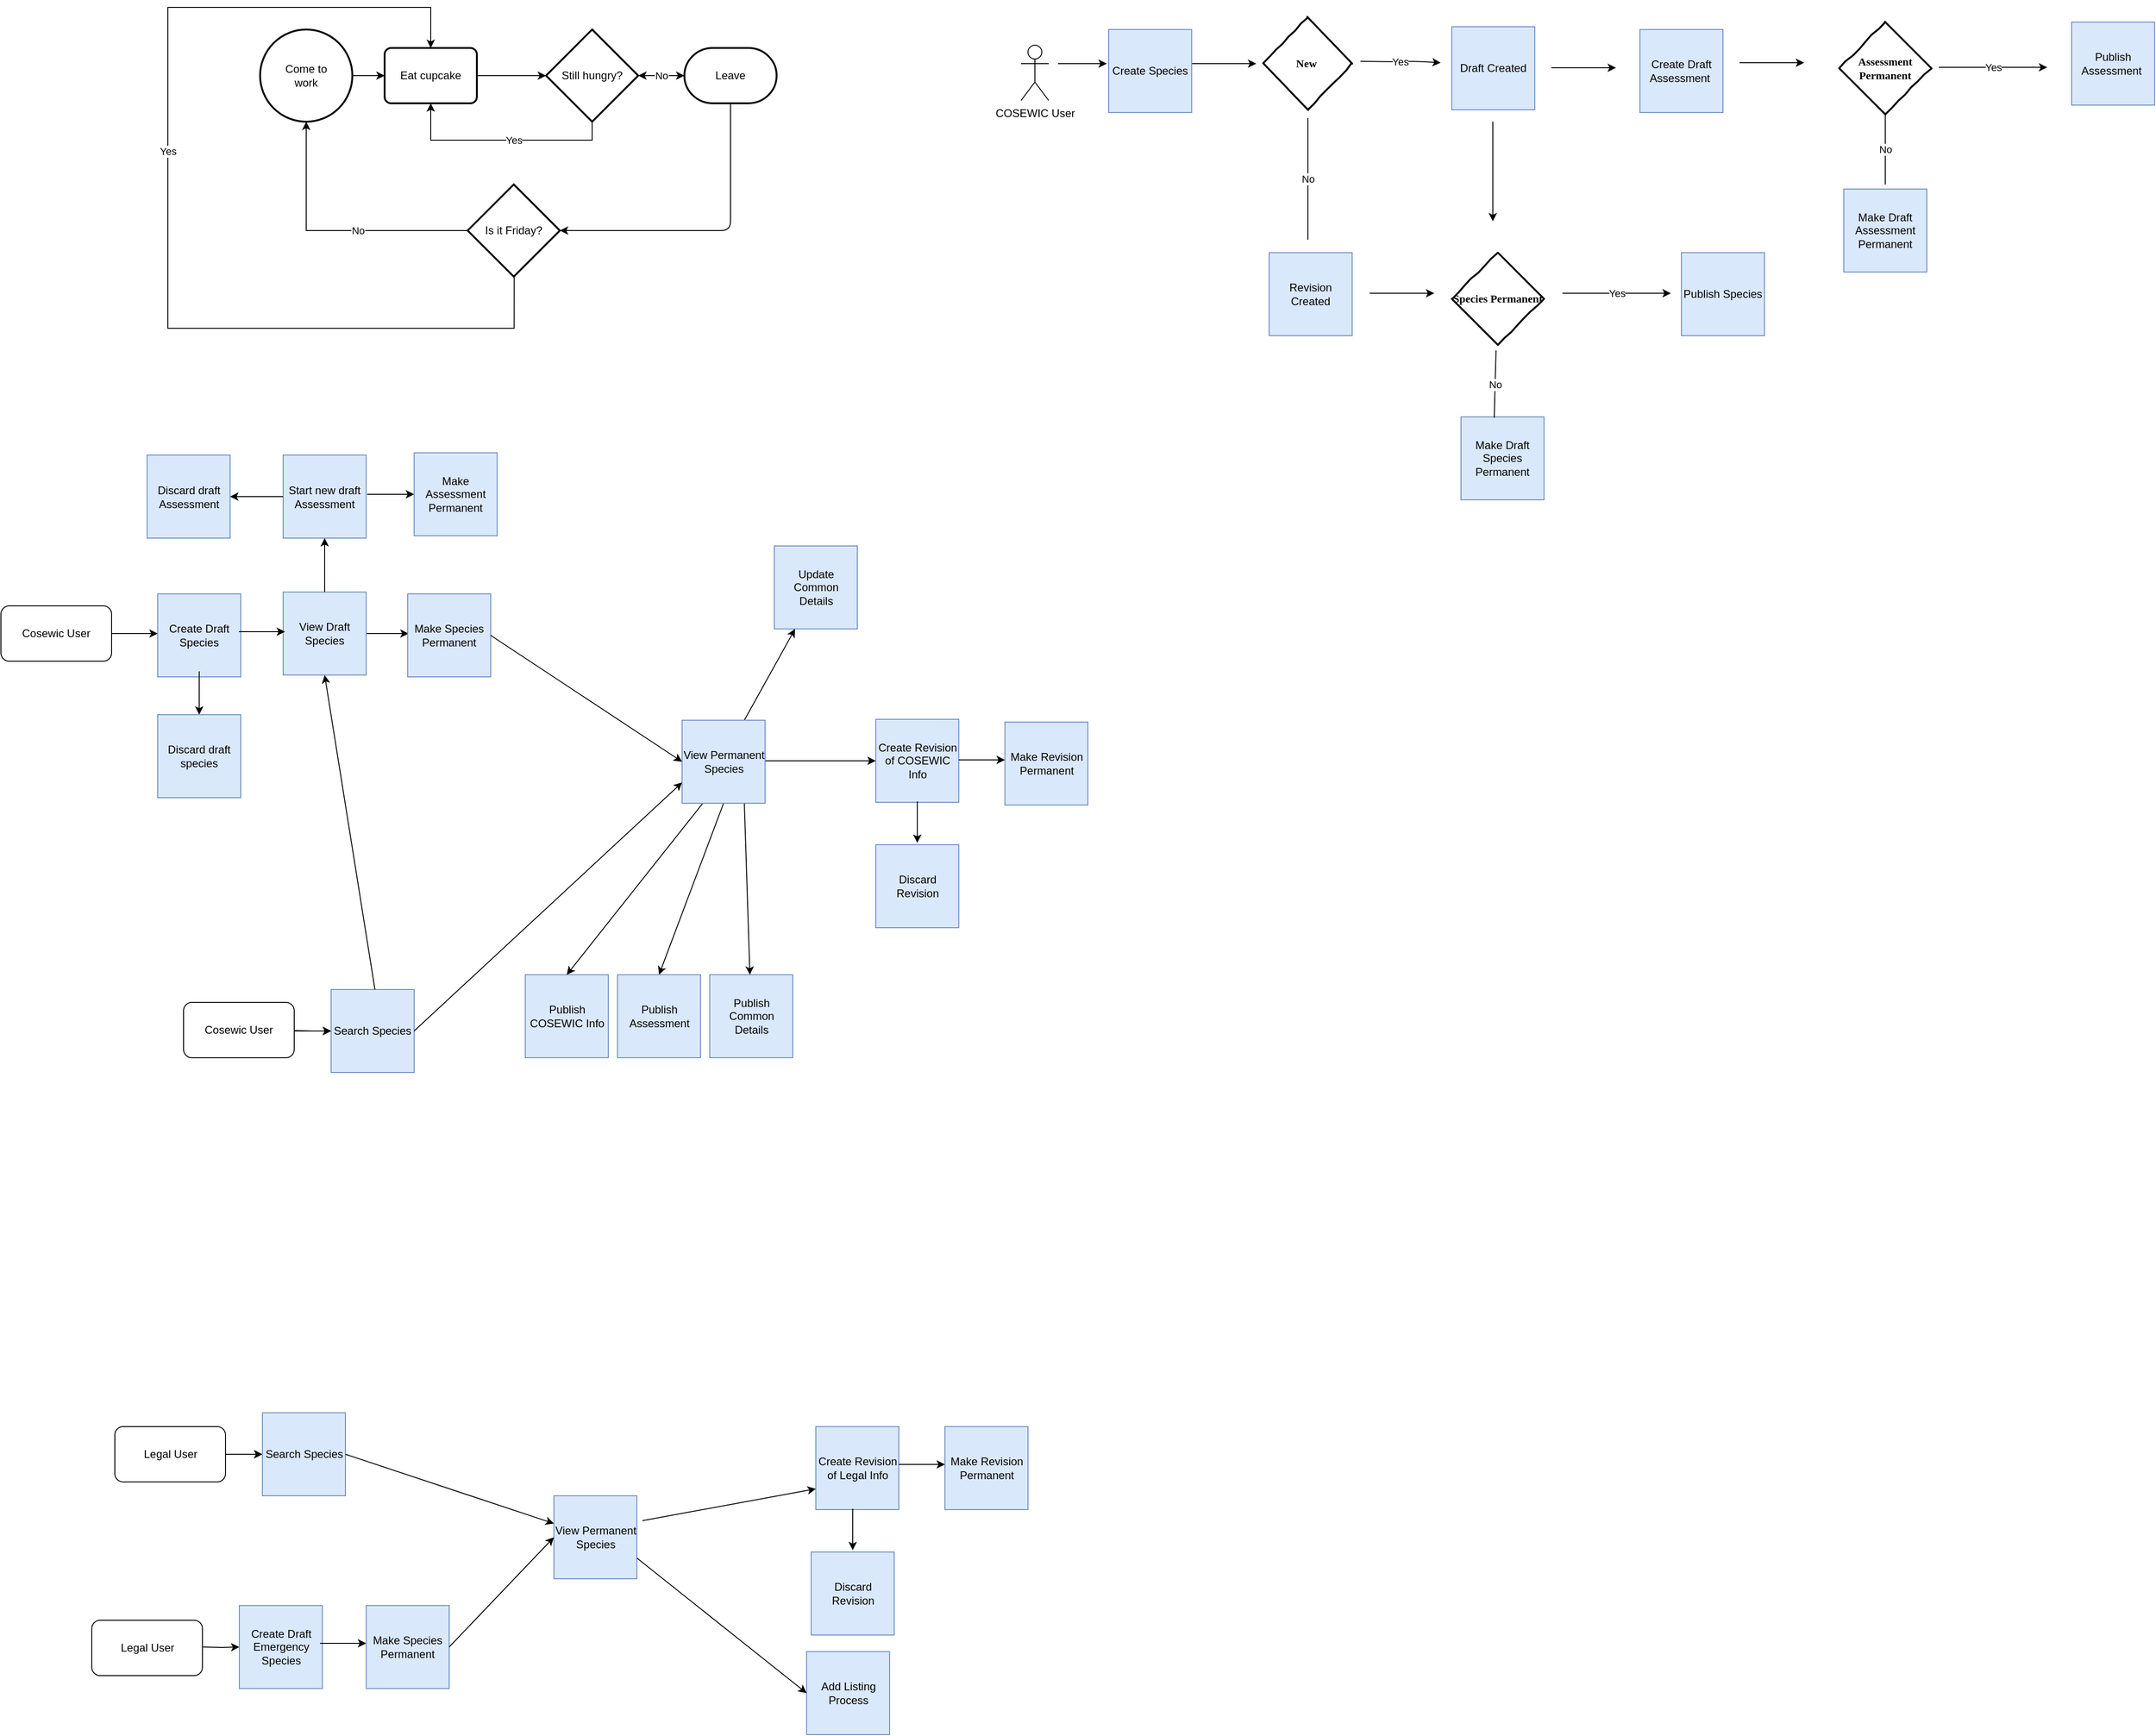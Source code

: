 <mxfile version="12.3.0" type="github" pages="1">
  <diagram name="Page-1" id="c7558073-3199-34d8-9f00-42111426c3f3">
    <mxGraphModel dx="2782" dy="732" grid="1" gridSize="12" guides="1" tooltips="1" connect="1" arrows="1" fold="1" page="1" pageScale="1" pageWidth="1600" pageHeight="1200" background="none" math="0" shadow="0">
      <root>
        <mxCell id="0"/>
        <mxCell id="1" parent="0"/>
        <mxCell id="E1cjcMC4RDlBIDP7sY1C-115" value="Come to &lt;br&gt;work" style="strokeWidth=2;html=1;shape=mxgraph.flowchart.start_2;whiteSpace=wrap;" parent="1" vertex="1">
          <mxGeometry x="-1160" y="48" width="100" height="100" as="geometry"/>
        </mxCell>
        <mxCell id="LoriKuV7NN4adESNOFiQ-6" value="" style="edgeStyle=orthogonalEdgeStyle;rounded=0;orthogonalLoop=1;jettySize=auto;html=1;" parent="1" source="E1cjcMC4RDlBIDP7sY1C-116" target="tL9PczSeXtMjVQ5EPy2s-1" edge="1">
          <mxGeometry relative="1" as="geometry"/>
        </mxCell>
        <mxCell id="E1cjcMC4RDlBIDP7sY1C-116" value="Leave" style="strokeWidth=2;html=1;shape=mxgraph.flowchart.terminator;whiteSpace=wrap;" parent="1" vertex="1">
          <mxGeometry x="-700" y="68" width="100" height="60" as="geometry"/>
        </mxCell>
        <mxCell id="tL9PczSeXtMjVQ5EPy2s-9" value="" style="edgeStyle=orthogonalEdgeStyle;rounded=0;orthogonalLoop=1;jettySize=auto;html=1;" parent="1" source="E1cjcMC4RDlBIDP7sY1C-117" target="tL9PczSeXtMjVQ5EPy2s-1" edge="1">
          <mxGeometry relative="1" as="geometry"/>
        </mxCell>
        <mxCell id="E1cjcMC4RDlBIDP7sY1C-117" value="Eat cupcake" style="rounded=1;whiteSpace=wrap;html=1;absoluteArcSize=1;arcSize=14;strokeWidth=2;" parent="1" vertex="1">
          <mxGeometry x="-1025" y="68" width="100" height="60" as="geometry"/>
        </mxCell>
        <mxCell id="E1cjcMC4RDlBIDP7sY1C-118" value="" style="endArrow=classic;html=1;entryX=0;entryY=0.5;entryDx=0;entryDy=0;" parent="1" source="E1cjcMC4RDlBIDP7sY1C-115" target="E1cjcMC4RDlBIDP7sY1C-117" edge="1">
          <mxGeometry width="50" height="50" relative="1" as="geometry">
            <mxPoint x="-1090" y="148" as="sourcePoint"/>
            <mxPoint x="-1040" y="98" as="targetPoint"/>
          </mxGeometry>
        </mxCell>
        <mxCell id="jn9xSUYISPLA68ydeZet-104" value="" style="endArrow=classic;html=1;exitX=0.5;exitY=1;exitDx=0;exitDy=0;exitPerimeter=0;entryX=1;entryY=0.5;entryDx=0;entryDy=0;entryPerimeter=0;" parent="1" source="E1cjcMC4RDlBIDP7sY1C-116" target="wUc7WX4bhzahjaM9EL9A-1" edge="1">
          <mxGeometry width="50" height="50" relative="1" as="geometry">
            <mxPoint x="-575" y="165" as="sourcePoint"/>
            <mxPoint x="-450" y="340" as="targetPoint"/>
            <Array as="points">
              <mxPoint x="-650" y="266"/>
            </Array>
          </mxGeometry>
        </mxCell>
        <mxCell id="tL9PczSeXtMjVQ5EPy2s-7" value="Yes" style="edgeStyle=orthogonalEdgeStyle;rounded=0;orthogonalLoop=1;jettySize=auto;html=1;entryX=0.5;entryY=1;entryDx=0;entryDy=0;exitX=0.5;exitY=1;exitDx=0;exitDy=0;exitPerimeter=0;" parent="1" source="tL9PczSeXtMjVQ5EPy2s-1" target="E1cjcMC4RDlBIDP7sY1C-117" edge="1">
          <mxGeometry x="-0.106" relative="1" as="geometry">
            <mxPoint x="-690" y="250" as="targetPoint"/>
            <mxPoint as="offset"/>
          </mxGeometry>
        </mxCell>
        <mxCell id="tL9PczSeXtMjVQ5EPy2s-10" value="No" style="edgeStyle=orthogonalEdgeStyle;rounded=0;orthogonalLoop=1;jettySize=auto;html=1;" parent="1" source="tL9PczSeXtMjVQ5EPy2s-1" target="E1cjcMC4RDlBIDP7sY1C-116" edge="1">
          <mxGeometry relative="1" as="geometry"/>
        </mxCell>
        <mxCell id="tL9PczSeXtMjVQ5EPy2s-1" value="Still hungry?" style="strokeWidth=2;html=1;shape=mxgraph.flowchart.decision;whiteSpace=wrap;" parent="1" vertex="1">
          <mxGeometry x="-850" y="48" width="100" height="100" as="geometry"/>
        </mxCell>
        <mxCell id="K9Jv4syfFlTt1CtUerWt-1" value="Cosewic User" style="rounded=1;whiteSpace=wrap;html=1;" parent="1" vertex="1">
          <mxGeometry x="-1441" y="673" width="120" height="60" as="geometry"/>
        </mxCell>
        <mxCell id="K9Jv4syfFlTt1CtUerWt-2" value="" style="endArrow=classic;html=1;exitX=1;exitY=0.5;exitDx=0;exitDy=0;" parent="1" edge="1">
          <mxGeometry width="50" height="50" relative="1" as="geometry">
            <mxPoint x="-1321" y="703" as="sourcePoint"/>
            <mxPoint x="-1271" y="703" as="targetPoint"/>
          </mxGeometry>
        </mxCell>
        <mxCell id="K9Jv4syfFlTt1CtUerWt-3" value="Create Draft Species" style="whiteSpace=wrap;html=1;aspect=fixed;fillColor=#dae8fc;strokeColor=#6c8ebf;" parent="1" vertex="1">
          <mxGeometry x="-1271" y="660" width="90" height="90" as="geometry"/>
        </mxCell>
        <mxCell id="K9Jv4syfFlTt1CtUerWt-6" value="Start new draft Assessment" style="whiteSpace=wrap;html=1;aspect=fixed;fillColor=#dae8fc;strokeColor=#6c8ebf;" parent="1" vertex="1">
          <mxGeometry x="-1135" y="509.5" width="90" height="90" as="geometry"/>
        </mxCell>
        <mxCell id="K9Jv4syfFlTt1CtUerWt-7" value="" style="endArrow=classic;html=1;exitX=1;exitY=0.5;exitDx=0;exitDy=0;" parent="1" edge="1">
          <mxGeometry width="50" height="50" relative="1" as="geometry">
            <mxPoint x="-1049" y="703" as="sourcePoint"/>
            <mxPoint x="-999" y="703" as="targetPoint"/>
          </mxGeometry>
        </mxCell>
        <mxCell id="K9Jv4syfFlTt1CtUerWt-9" value="Make Assessment Permanent" style="whiteSpace=wrap;html=1;aspect=fixed;fillColor=#dae8fc;strokeColor=#6c8ebf;" parent="1" vertex="1">
          <mxGeometry x="-993" y="507" width="90" height="90" as="geometry"/>
        </mxCell>
        <mxCell id="K9Jv4syfFlTt1CtUerWt-10" value="Make Species Permanent" style="whiteSpace=wrap;html=1;aspect=fixed;fillColor=#dae8fc;strokeColor=#6c8ebf;" parent="1" vertex="1">
          <mxGeometry x="-1000" y="660" width="90" height="90" as="geometry"/>
        </mxCell>
        <mxCell id="K9Jv4syfFlTt1CtUerWt-12" value="" style="endArrow=classic;html=1;" parent="1" target="K9Jv4syfFlTt1CtUerWt-13" edge="1">
          <mxGeometry width="50" height="50" relative="1" as="geometry">
            <mxPoint x="-1226" y="744" as="sourcePoint"/>
            <mxPoint x="-1227" y="788" as="targetPoint"/>
          </mxGeometry>
        </mxCell>
        <mxCell id="K9Jv4syfFlTt1CtUerWt-13" value="Discard draft species" style="whiteSpace=wrap;html=1;aspect=fixed;fillColor=#dae8fc;strokeColor=#6c8ebf;" parent="1" vertex="1">
          <mxGeometry x="-1271" y="791" width="90" height="90" as="geometry"/>
        </mxCell>
        <mxCell id="K9Jv4syfFlTt1CtUerWt-17" value="Discard draft Assessment" style="whiteSpace=wrap;html=1;aspect=fixed;fillColor=#dae8fc;strokeColor=#6c8ebf;" parent="1" vertex="1">
          <mxGeometry x="-1282.5" y="509.5" width="90" height="90" as="geometry"/>
        </mxCell>
        <mxCell id="K9Jv4syfFlTt1CtUerWt-19" value="" style="endArrow=classic;html=1;" parent="1" edge="1" target="K9Jv4syfFlTt1CtUerWt-9">
          <mxGeometry width="50" height="50" relative="1" as="geometry">
            <mxPoint x="-1044" y="552" as="sourcePoint"/>
            <mxPoint x="-993" y="549" as="targetPoint"/>
          </mxGeometry>
        </mxCell>
        <mxCell id="K9Jv4syfFlTt1CtUerWt-21" value="Create Revision of COSEWIC Info" style="whiteSpace=wrap;html=1;aspect=fixed;fillColor=#dae8fc;strokeColor=#6c8ebf;" parent="1" vertex="1">
          <mxGeometry x="-492.5" y="796" width="90" height="90" as="geometry"/>
        </mxCell>
        <mxCell id="K9Jv4syfFlTt1CtUerWt-22" value="" style="endArrow=classic;html=1;exitX=1;exitY=0.5;exitDx=0;exitDy=0;entryX=0;entryY=0.5;entryDx=0;entryDy=0;" parent="1" target="K9Jv4syfFlTt1CtUerWt-21" edge="1">
          <mxGeometry width="50" height="50" relative="1" as="geometry">
            <mxPoint x="-612.5" y="841" as="sourcePoint"/>
            <mxPoint x="-562.5" y="841" as="targetPoint"/>
          </mxGeometry>
        </mxCell>
        <mxCell id="K9Jv4syfFlTt1CtUerWt-23" value="Discard Revision" style="whiteSpace=wrap;html=1;aspect=fixed;fillColor=#dae8fc;strokeColor=#6c8ebf;" parent="1" vertex="1">
          <mxGeometry x="-492.5" y="932" width="90" height="90" as="geometry"/>
        </mxCell>
        <mxCell id="K9Jv4syfFlTt1CtUerWt-24" value="" style="endArrow=classic;html=1;" parent="1" edge="1">
          <mxGeometry width="50" height="50" relative="1" as="geometry">
            <mxPoint x="-447.5" y="885" as="sourcePoint"/>
            <mxPoint x="-447.5" y="930" as="targetPoint"/>
          </mxGeometry>
        </mxCell>
        <mxCell id="K9Jv4syfFlTt1CtUerWt-25" value="Make Revision Permanent" style="whiteSpace=wrap;html=1;aspect=fixed;fillColor=#dae8fc;strokeColor=#6c8ebf;" parent="1" vertex="1">
          <mxGeometry x="-352.5" y="799" width="90" height="90" as="geometry"/>
        </mxCell>
        <mxCell id="K9Jv4syfFlTt1CtUerWt-26" value="" style="endArrow=classic;html=1;exitX=1;exitY=0.5;exitDx=0;exitDy=0;" parent="1" edge="1">
          <mxGeometry width="50" height="50" relative="1" as="geometry">
            <mxPoint x="-402.5" y="840" as="sourcePoint"/>
            <mxPoint x="-352.5" y="840" as="targetPoint"/>
          </mxGeometry>
        </mxCell>
        <mxCell id="K9Jv4syfFlTt1CtUerWt-27" value="" style="endArrow=classic;html=1;entryX=0.5;entryY=0;entryDx=0;entryDy=0;exitX=0.5;exitY=1;exitDx=0;exitDy=0;" parent="1" target="K9Jv4syfFlTt1CtUerWt-28" edge="1">
          <mxGeometry width="50" height="50" relative="1" as="geometry">
            <mxPoint x="-657.5" y="887" as="sourcePoint"/>
            <mxPoint x="-658.5" y="1063" as="targetPoint"/>
          </mxGeometry>
        </mxCell>
        <mxCell id="K9Jv4syfFlTt1CtUerWt-28" value="Publish Assessment" style="whiteSpace=wrap;html=1;aspect=fixed;fillColor=#dae8fc;strokeColor=#6c8ebf;" parent="1" vertex="1">
          <mxGeometry x="-772.5" y="1073" width="90" height="90" as="geometry"/>
        </mxCell>
        <mxCell id="K9Jv4syfFlTt1CtUerWt-29" value="Publish COSEWIC Info" style="whiteSpace=wrap;html=1;aspect=fixed;fillColor=#dae8fc;strokeColor=#6c8ebf;" parent="1" vertex="1">
          <mxGeometry x="-872.5" y="1073" width="90" height="90" as="geometry"/>
        </mxCell>
        <mxCell id="K9Jv4syfFlTt1CtUerWt-30" value="" style="endArrow=classic;html=1;entryX=0.5;entryY=0;entryDx=0;entryDy=0;exitX=0.25;exitY=1;exitDx=0;exitDy=0;" parent="1" target="K9Jv4syfFlTt1CtUerWt-29" edge="1">
          <mxGeometry width="50" height="50" relative="1" as="geometry">
            <mxPoint x="-680.0" y="887" as="sourcePoint"/>
            <mxPoint x="-587.5" y="1073" as="targetPoint"/>
          </mxGeometry>
        </mxCell>
        <mxCell id="K9Jv4syfFlTt1CtUerWt-32" value="" style="endArrow=classic;html=1;" parent="1" edge="1">
          <mxGeometry width="50" height="50" relative="1" as="geometry">
            <mxPoint x="-1197.5" y="1593" as="sourcePoint"/>
            <mxPoint x="-1157.5" y="1593" as="targetPoint"/>
          </mxGeometry>
        </mxCell>
        <mxCell id="K9Jv4syfFlTt1CtUerWt-37" value="" style="edgeStyle=orthogonalEdgeStyle;rounded=0;orthogonalLoop=1;jettySize=auto;html=1;" parent="1" source="K9Jv4syfFlTt1CtUerWt-33" target="K9Jv4syfFlTt1CtUerWt-34" edge="1">
          <mxGeometry relative="1" as="geometry"/>
        </mxCell>
        <mxCell id="K9Jv4syfFlTt1CtUerWt-33" value="Legal User" style="rounded=1;whiteSpace=wrap;html=1;" parent="1" vertex="1">
          <mxGeometry x="-1317.5" y="1563" width="120" height="60" as="geometry"/>
        </mxCell>
        <mxCell id="K9Jv4syfFlTt1CtUerWt-34" value="Search Species" style="whiteSpace=wrap;html=1;aspect=fixed;fillColor=#dae8fc;strokeColor=#6c8ebf;" parent="1" vertex="1">
          <mxGeometry x="-1157.5" y="1548" width="90" height="90" as="geometry"/>
        </mxCell>
        <mxCell id="K9Jv4syfFlTt1CtUerWt-39" value="View Permanent Species" style="whiteSpace=wrap;html=1;aspect=fixed;fillColor=#dae8fc;strokeColor=#6c8ebf;" parent="1" vertex="1">
          <mxGeometry x="-841.5" y="1638" width="90" height="90" as="geometry"/>
        </mxCell>
        <mxCell id="K9Jv4syfFlTt1CtUerWt-41" value="Create Revision of Legal Info" style="whiteSpace=wrap;html=1;aspect=fixed;fillColor=#dae8fc;strokeColor=#6c8ebf;" parent="1" vertex="1">
          <mxGeometry x="-557.5" y="1563" width="90" height="90" as="geometry"/>
        </mxCell>
        <mxCell id="K9Jv4syfFlTt1CtUerWt-42" value="Update Common Details" style="whiteSpace=wrap;html=1;aspect=fixed;fillColor=#dae8fc;strokeColor=#6c8ebf;" parent="1" vertex="1">
          <mxGeometry x="-602.5" y="608" width="90" height="90" as="geometry"/>
        </mxCell>
        <mxCell id="K9Jv4syfFlTt1CtUerWt-43" value="" style="endArrow=classic;html=1;exitX=0.75;exitY=0;exitDx=0;exitDy=0;entryX=0.25;entryY=1;entryDx=0;entryDy=0;" parent="1" target="K9Jv4syfFlTt1CtUerWt-42" edge="1">
          <mxGeometry width="50" height="50" relative="1" as="geometry">
            <mxPoint x="-635.0" y="797" as="sourcePoint"/>
            <mxPoint x="-560.5" y="704" as="targetPoint"/>
          </mxGeometry>
        </mxCell>
        <mxCell id="K9Jv4syfFlTt1CtUerWt-44" value="Publish Common Details" style="whiteSpace=wrap;html=1;aspect=fixed;fillColor=#dae8fc;strokeColor=#6c8ebf;" parent="1" vertex="1">
          <mxGeometry x="-672.5" y="1073" width="90" height="90" as="geometry"/>
        </mxCell>
        <mxCell id="K9Jv4syfFlTt1CtUerWt-45" value="" style="endArrow=classic;html=1;exitX=0.75;exitY=1;exitDx=0;exitDy=0;" parent="1" target="K9Jv4syfFlTt1CtUerWt-44" edge="1">
          <mxGeometry width="50" height="50" relative="1" as="geometry">
            <mxPoint x="-635.0" y="887" as="sourcePoint"/>
            <mxPoint x="-717.5" y="1083" as="targetPoint"/>
          </mxGeometry>
        </mxCell>
        <mxCell id="K9Jv4syfFlTt1CtUerWt-46" value="Make Revision Permanent" style="whiteSpace=wrap;html=1;aspect=fixed;fillColor=#dae8fc;strokeColor=#6c8ebf;" parent="1" vertex="1">
          <mxGeometry x="-417.5" y="1563" width="90" height="90" as="geometry"/>
        </mxCell>
        <mxCell id="K9Jv4syfFlTt1CtUerWt-47" value="" style="endArrow=classic;html=1;exitX=1;exitY=0.5;exitDx=0;exitDy=0;" parent="1" edge="1">
          <mxGeometry width="50" height="50" relative="1" as="geometry">
            <mxPoint x="-467.5" y="1604" as="sourcePoint"/>
            <mxPoint x="-417.5" y="1604" as="targetPoint"/>
          </mxGeometry>
        </mxCell>
        <mxCell id="K9Jv4syfFlTt1CtUerWt-48" value="Discard Revision" style="whiteSpace=wrap;html=1;aspect=fixed;fillColor=#dae8fc;strokeColor=#6c8ebf;" parent="1" vertex="1">
          <mxGeometry x="-562.5" y="1699" width="90" height="90" as="geometry"/>
        </mxCell>
        <mxCell id="K9Jv4syfFlTt1CtUerWt-49" value="" style="endArrow=classic;html=1;" parent="1" edge="1">
          <mxGeometry width="50" height="50" relative="1" as="geometry">
            <mxPoint x="-517.5" y="1652" as="sourcePoint"/>
            <mxPoint x="-517.5" y="1697" as="targetPoint"/>
          </mxGeometry>
        </mxCell>
        <mxCell id="K9Jv4syfFlTt1CtUerWt-50" value="Legal User" style="rounded=1;whiteSpace=wrap;html=1;" parent="1" vertex="1">
          <mxGeometry x="-1342.5" y="1773" width="120" height="60" as="geometry"/>
        </mxCell>
        <mxCell id="K9Jv4syfFlTt1CtUerWt-52" value="" style="edgeStyle=orthogonalEdgeStyle;rounded=0;orthogonalLoop=1;jettySize=auto;html=1;" parent="1" target="K9Jv4syfFlTt1CtUerWt-53" edge="1">
          <mxGeometry relative="1" as="geometry">
            <mxPoint x="-1222.5" y="1802" as="sourcePoint"/>
          </mxGeometry>
        </mxCell>
        <mxCell id="K9Jv4syfFlTt1CtUerWt-53" value="Create Draft Emergency Species" style="whiteSpace=wrap;html=1;aspect=fixed;fillColor=#dae8fc;strokeColor=#6c8ebf;" parent="1" vertex="1">
          <mxGeometry x="-1182.5" y="1757" width="90" height="90" as="geometry"/>
        </mxCell>
        <mxCell id="K9Jv4syfFlTt1CtUerWt-54" value="Make Species Permanent" style="whiteSpace=wrap;html=1;aspect=fixed;fillColor=#dae8fc;strokeColor=#6c8ebf;" parent="1" vertex="1">
          <mxGeometry x="-1045" y="1757" width="90" height="90" as="geometry"/>
        </mxCell>
        <mxCell id="K9Jv4syfFlTt1CtUerWt-55" value="" style="endArrow=classic;html=1;exitX=1;exitY=0.5;exitDx=0;exitDy=0;" parent="1" edge="1">
          <mxGeometry width="50" height="50" relative="1" as="geometry">
            <mxPoint x="-1095" y="1798" as="sourcePoint"/>
            <mxPoint x="-1045" y="1798" as="targetPoint"/>
          </mxGeometry>
        </mxCell>
        <mxCell id="K9Jv4syfFlTt1CtUerWt-56" value="" style="endArrow=classic;html=1;entryX=0;entryY=0.75;entryDx=0;entryDy=0;" parent="1" target="K9Jv4syfFlTt1CtUerWt-41" edge="1">
          <mxGeometry width="50" height="50" relative="1" as="geometry">
            <mxPoint x="-745.5" y="1665" as="sourcePoint"/>
            <mxPoint x="-1257.5" y="1817" as="targetPoint"/>
          </mxGeometry>
        </mxCell>
        <mxCell id="K9Jv4syfFlTt1CtUerWt-59" value="Add Listing Process" style="whiteSpace=wrap;html=1;aspect=fixed;fillColor=#dae8fc;strokeColor=#6c8ebf;" parent="1" vertex="1">
          <mxGeometry x="-567.5" y="1807" width="90" height="90" as="geometry"/>
        </mxCell>
        <mxCell id="K9Jv4syfFlTt1CtUerWt-61" value="" style="endArrow=classic;html=1;entryX=0;entryY=0.5;entryDx=0;entryDy=0;exitX=1;exitY=0.75;exitDx=0;exitDy=0;" parent="1" source="K9Jv4syfFlTt1CtUerWt-39" target="K9Jv4syfFlTt1CtUerWt-59" edge="1">
          <mxGeometry width="50" height="50" relative="1" as="geometry">
            <mxPoint x="-687.5" y="1817" as="sourcePoint"/>
            <mxPoint x="-547.5" y="1640.5" as="targetPoint"/>
          </mxGeometry>
        </mxCell>
        <mxCell id="wUc7WX4bhzahjaM9EL9A-4" value="No" style="edgeStyle=orthogonalEdgeStyle;rounded=0;orthogonalLoop=1;jettySize=auto;html=1;entryX=0.5;entryY=1;entryDx=0;entryDy=0;entryPerimeter=0;" parent="1" source="wUc7WX4bhzahjaM9EL9A-1" target="E1cjcMC4RDlBIDP7sY1C-115" edge="1">
          <mxGeometry x="-0.186" relative="1" as="geometry">
            <mxPoint x="-800" y="340" as="targetPoint"/>
            <mxPoint as="offset"/>
          </mxGeometry>
        </mxCell>
        <mxCell id="LoriKuV7NN4adESNOFiQ-48" value="Yes" style="edgeStyle=orthogonalEdgeStyle;rounded=0;orthogonalLoop=1;jettySize=auto;html=1;exitX=1;exitY=0.5;exitDx=0;exitDy=0;entryX=0;entryY=0.5;entryDx=0;entryDy=0;" parent="1" source="LoriKuV7NN4adESNOFiQ-2" edge="1">
          <mxGeometry relative="1" as="geometry"/>
        </mxCell>
        <mxCell id="LoriKuV7NN4adESNOFiQ-2" value="New&amp;nbsp;" style="rhombus;html=1;align=center;whiteSpace=wrap;comic=1;strokeWidth=2;fontFamily=Comic Sans MS;fontStyle=1;" parent="1" vertex="1">
          <mxGeometry x="-72" y="35" width="96" height="100" as="geometry"/>
        </mxCell>
        <mxCell id="wUc7WX4bhzahjaM9EL9A-1" value="Is it Friday?" style="strokeWidth=2;html=1;shape=mxgraph.flowchart.decision;whiteSpace=wrap;" parent="1" vertex="1">
          <mxGeometry x="-935" y="216" width="100" height="100" as="geometry"/>
        </mxCell>
        <mxCell id="oUv9hOqSSbvM03PiOSUv-7" value="View Permanent Species" style="whiteSpace=wrap;html=1;aspect=fixed;fillColor=#dae8fc;strokeColor=#6c8ebf;" parent="1" vertex="1">
          <mxGeometry x="-702.5" y="797" width="90" height="90" as="geometry"/>
        </mxCell>
        <mxCell id="LoriKuV7NN4adESNOFiQ-3" value="Assessment&lt;br&gt;Permanent" style="rhombus;html=1;align=center;whiteSpace=wrap;comic=1;strokeWidth=2;fontFamily=Comic Sans MS;fontStyle=1;" parent="1" vertex="1">
          <mxGeometry x="552" y="40" width="100" height="100" as="geometry"/>
        </mxCell>
        <mxCell id="oUv9hOqSSbvM03PiOSUv-9" value="" style="endArrow=classic;html=1;" parent="1" edge="1">
          <mxGeometry width="50" height="50" relative="1" as="geometry">
            <mxPoint x="-1123" y="1134" as="sourcePoint"/>
            <mxPoint x="-1083" y="1134" as="targetPoint"/>
          </mxGeometry>
        </mxCell>
        <mxCell id="LoriKuV7NN4adESNOFiQ-4" value="Make Draft Species Permanent" style="whiteSpace=wrap;html=1;aspect=fixed;fillColor=#dae8fc;strokeColor=#6c8ebf;" parent="1" vertex="1">
          <mxGeometry x="142" y="468" width="90" height="90" as="geometry"/>
        </mxCell>
        <mxCell id="oUv9hOqSSbvM03PiOSUv-10" value="" style="edgeStyle=orthogonalEdgeStyle;rounded=0;orthogonalLoop=1;jettySize=auto;html=1;" parent="1" target="oUv9hOqSSbvM03PiOSUv-12" edge="1">
          <mxGeometry relative="1" as="geometry">
            <mxPoint x="-1123" y="1133.529" as="sourcePoint"/>
          </mxGeometry>
        </mxCell>
        <mxCell id="LoriKuV7NN4adESNOFiQ-18" value="COSEWIC User" style="shape=umlActor;verticalLabelPosition=bottom;labelBackgroundColor=#ffffff;verticalAlign=top;html=1;" parent="1" vertex="1">
          <mxGeometry x="-335" y="65" width="30" height="60" as="geometry"/>
        </mxCell>
        <mxCell id="oUv9hOqSSbvM03PiOSUv-12" value="Search Species" style="whiteSpace=wrap;html=1;aspect=fixed;fillColor=#dae8fc;strokeColor=#6c8ebf;" parent="1" vertex="1">
          <mxGeometry x="-1083" y="1089" width="90" height="90" as="geometry"/>
        </mxCell>
        <mxCell id="oUv9hOqSSbvM03PiOSUv-15" value="" style="endArrow=classic;html=1;exitX=1;exitY=0.5;exitDx=0;exitDy=0;entryX=0;entryY=0.75;entryDx=0;entryDy=0;" parent="1" source="oUv9hOqSSbvM03PiOSUv-12" target="oUv9hOqSSbvM03PiOSUv-7" edge="1">
          <mxGeometry width="50" height="50" relative="1" as="geometry">
            <mxPoint x="-934" y="993" as="sourcePoint"/>
            <mxPoint x="-819.0" y="986.5" as="targetPoint"/>
          </mxGeometry>
        </mxCell>
        <mxCell id="oUv9hOqSSbvM03PiOSUv-16" value="Cosewic User" style="rounded=1;whiteSpace=wrap;html=1;" parent="1" vertex="1">
          <mxGeometry x="-1243" y="1103" width="120" height="60" as="geometry"/>
        </mxCell>
        <mxCell id="oUv9hOqSSbvM03PiOSUv-17" value="" style="endArrow=classic;html=1;exitX=1;exitY=0.5;exitDx=0;exitDy=0;entryX=0;entryY=0.5;entryDx=0;entryDy=0;" parent="1" source="K9Jv4syfFlTt1CtUerWt-10" target="oUv9hOqSSbvM03PiOSUv-7" edge="1">
          <mxGeometry width="50" height="50" relative="1" as="geometry">
            <mxPoint x="-794" y="1393" as="sourcePoint"/>
            <mxPoint x="-744" y="1343" as="targetPoint"/>
          </mxGeometry>
        </mxCell>
        <mxCell id="oUv9hOqSSbvM03PiOSUv-18" value="" style="endArrow=classic;html=1;entryX=0;entryY=0.5;entryDx=0;entryDy=0;" parent="1" target="K9Jv4syfFlTt1CtUerWt-39" edge="1">
          <mxGeometry width="50" height="50" relative="1" as="geometry">
            <mxPoint x="-955" y="1802" as="sourcePoint"/>
            <mxPoint x="-905" y="1752" as="targetPoint"/>
          </mxGeometry>
        </mxCell>
        <mxCell id="oUv9hOqSSbvM03PiOSUv-19" value="" style="endArrow=classic;html=1;exitX=1;exitY=0.5;exitDx=0;exitDy=0;" parent="1" source="K9Jv4syfFlTt1CtUerWt-34" target="K9Jv4syfFlTt1CtUerWt-39" edge="1">
          <mxGeometry width="50" height="50" relative="1" as="geometry">
            <mxPoint x="-967.46" y="1583.99" as="sourcePoint"/>
            <mxPoint x="-868.49" y="1803.04" as="targetPoint"/>
          </mxGeometry>
        </mxCell>
        <mxCell id="LoriKuV7NN4adESNOFiQ-42" value="" style="endArrow=classic;html=1;" parent="1" edge="1">
          <mxGeometry width="50" height="50" relative="1" as="geometry">
            <mxPoint x="-150" y="85" as="sourcePoint"/>
            <mxPoint x="-80" y="85" as="targetPoint"/>
            <Array as="points">
              <mxPoint x="-90" y="85"/>
            </Array>
          </mxGeometry>
        </mxCell>
        <mxCell id="LoriKuV7NN4adESNOFiQ-49" value="Yes" style="edgeStyle=orthogonalEdgeStyle;rounded=0;orthogonalLoop=1;jettySize=auto;html=1;" parent="1" edge="1">
          <mxGeometry relative="1" as="geometry">
            <mxPoint x="777.5" y="89" as="targetPoint"/>
            <mxPoint x="660" y="89" as="sourcePoint"/>
          </mxGeometry>
        </mxCell>
        <mxCell id="oUv9hOqSSbvM03PiOSUv-25" value="Yes" style="edgeStyle=orthogonalEdgeStyle;rounded=0;orthogonalLoop=1;jettySize=auto;html=1;entryX=0.5;entryY=0;entryDx=0;entryDy=0;exitX=0.5;exitY=1;exitDx=0;exitDy=0;exitPerimeter=0;" parent="1" target="E1cjcMC4RDlBIDP7sY1C-117" edge="1">
          <mxGeometry x="0.125" relative="1" as="geometry">
            <mxPoint x="-1059.853" y="295.853" as="targetPoint"/>
            <mxPoint as="offset"/>
            <mxPoint x="-884.559" y="315.853" as="sourcePoint"/>
            <Array as="points">
              <mxPoint x="-884" y="372"/>
              <mxPoint x="-1260" y="372"/>
              <mxPoint x="-1260" y="24"/>
              <mxPoint x="-975" y="24"/>
            </Array>
          </mxGeometry>
        </mxCell>
        <mxCell id="P9-nImUvXK3z5A6PaF3g-1" value="" style="endArrow=classic;html=1;exitX=0;exitY=0.5;exitDx=0;exitDy=0;entryX=1;entryY=0.5;entryDx=0;entryDy=0;" parent="1" edge="1" target="K9Jv4syfFlTt1CtUerWt-17" source="K9Jv4syfFlTt1CtUerWt-6">
          <mxGeometry width="50" height="50" relative="1" as="geometry">
            <mxPoint x="-865" y="493" as="sourcePoint"/>
            <mxPoint x="-815" y="493" as="targetPoint"/>
          </mxGeometry>
        </mxCell>
        <mxCell id="IbaWkmfCWRzdu7K5UOEw-1" value="Create Species" style="whiteSpace=wrap;html=1;aspect=fixed;fillColor=#dae8fc;strokeColor=#6c8ebf;" vertex="1" parent="1">
          <mxGeometry x="-240" y="48" width="90" height="90" as="geometry"/>
        </mxCell>
        <mxCell id="IbaWkmfCWRzdu7K5UOEw-2" value="Publish Assessment&amp;nbsp;" style="whiteSpace=wrap;html=1;aspect=fixed;fillColor=#dae8fc;strokeColor=#6c8ebf;" vertex="1" parent="1">
          <mxGeometry x="804" y="40" width="90" height="90" as="geometry"/>
        </mxCell>
        <mxCell id="IbaWkmfCWRzdu7K5UOEw-3" value="" style="endArrow=classic;html=1;" edge="1" parent="1">
          <mxGeometry width="50" height="50" relative="1" as="geometry">
            <mxPoint x="-295" y="85" as="sourcePoint"/>
            <mxPoint x="-242" y="85" as="targetPoint"/>
            <Array as="points">
              <mxPoint x="-252" y="85"/>
            </Array>
          </mxGeometry>
        </mxCell>
        <mxCell id="IbaWkmfCWRzdu7K5UOEw-5" value="Draft Created" style="whiteSpace=wrap;html=1;aspect=fixed;fillColor=#dae8fc;strokeColor=#6c8ebf;" vertex="1" parent="1">
          <mxGeometry x="132" y="45" width="90" height="90" as="geometry"/>
        </mxCell>
        <mxCell id="IbaWkmfCWRzdu7K5UOEw-6" value="Revision Created" style="whiteSpace=wrap;html=1;aspect=fixed;fillColor=#dae8fc;strokeColor=#6c8ebf;" vertex="1" parent="1">
          <mxGeometry x="-66" y="290" width="90" height="90" as="geometry"/>
        </mxCell>
        <mxCell id="IbaWkmfCWRzdu7K5UOEw-11" value="Yes" style="endArrow=classic;html=1;" edge="1" parent="1">
          <mxGeometry width="50" height="50" relative="1" as="geometry">
            <mxPoint x="33" y="82.5" as="sourcePoint"/>
            <mxPoint x="120" y="84" as="targetPoint"/>
            <Array as="points">
              <mxPoint x="72" y="83"/>
              <mxPoint x="93" y="82.5"/>
            </Array>
          </mxGeometry>
        </mxCell>
        <mxCell id="IbaWkmfCWRzdu7K5UOEw-12" value="Create Draft Assessment&amp;nbsp;" style="whiteSpace=wrap;html=1;aspect=fixed;fillColor=#dae8fc;strokeColor=#6c8ebf;" vertex="1" parent="1">
          <mxGeometry x="336" y="48" width="90" height="90" as="geometry"/>
        </mxCell>
        <mxCell id="UYNUQ3rbs3Vt6rP4ujRL-2" value="View Draft Species" style="whiteSpace=wrap;html=1;aspect=fixed;fillColor=#dae8fc;strokeColor=#6c8ebf;" vertex="1" parent="1">
          <mxGeometry x="-1135" y="658" width="90" height="90" as="geometry"/>
        </mxCell>
        <mxCell id="IbaWkmfCWRzdu7K5UOEw-13" value="" style="endArrow=classic;html=1;" edge="1" parent="1">
          <mxGeometry width="50" height="50" relative="1" as="geometry">
            <mxPoint x="240" y="89.5" as="sourcePoint"/>
            <mxPoint x="310" y="89.5" as="targetPoint"/>
            <Array as="points">
              <mxPoint x="300" y="89.5"/>
            </Array>
          </mxGeometry>
        </mxCell>
        <mxCell id="UYNUQ3rbs3Vt6rP4ujRL-3" value="" style="endArrow=classic;html=1;exitX=1;exitY=0.5;exitDx=0;exitDy=0;entryX=0.5;entryY=1;entryDx=0;entryDy=0;" edge="1" parent="1" target="UYNUQ3rbs3Vt6rP4ujRL-2">
          <mxGeometry width="50" height="50" relative="1" as="geometry">
            <mxPoint x="-1035.5" y="1089" as="sourcePoint"/>
            <mxPoint x="-1200.5" y="889" as="targetPoint"/>
          </mxGeometry>
        </mxCell>
        <mxCell id="IbaWkmfCWRzdu7K5UOEw-14" value="Species Permanent" style="rhombus;html=1;align=center;whiteSpace=wrap;comic=1;strokeWidth=2;fontFamily=Comic Sans MS;fontStyle=1;" vertex="1" parent="1">
          <mxGeometry x="132" y="290" width="100" height="100" as="geometry"/>
        </mxCell>
        <mxCell id="UYNUQ3rbs3Vt6rP4ujRL-5" value="" style="endArrow=classic;html=1;exitX=1;exitY=0.5;exitDx=0;exitDy=0;" edge="1" parent="1">
          <mxGeometry width="50" height="50" relative="1" as="geometry">
            <mxPoint x="-1183" y="701" as="sourcePoint"/>
            <mxPoint x="-1133" y="701" as="targetPoint"/>
          </mxGeometry>
        </mxCell>
        <mxCell id="IbaWkmfCWRzdu7K5UOEw-15" value="Publish Species" style="whiteSpace=wrap;html=1;aspect=fixed;fillColor=#dae8fc;strokeColor=#6c8ebf;" vertex="1" parent="1">
          <mxGeometry x="381" y="290" width="90" height="90" as="geometry"/>
        </mxCell>
        <mxCell id="UYNUQ3rbs3Vt6rP4ujRL-8" value="" style="endArrow=classic;html=1;exitX=0.5;exitY=0;exitDx=0;exitDy=0;entryX=0.5;entryY=1;entryDx=0;entryDy=0;" edge="1" parent="1" source="UYNUQ3rbs3Vt6rP4ujRL-2" target="K9Jv4syfFlTt1CtUerWt-6">
          <mxGeometry width="50" height="50" relative="1" as="geometry">
            <mxPoint x="-853" y="505" as="sourcePoint"/>
            <mxPoint x="-803.0" y="505" as="targetPoint"/>
          </mxGeometry>
        </mxCell>
        <mxCell id="IbaWkmfCWRzdu7K5UOEw-16" value="" style="endArrow=classic;html=1;" edge="1" parent="1">
          <mxGeometry width="50" height="50" relative="1" as="geometry">
            <mxPoint x="444" y="84" as="sourcePoint"/>
            <mxPoint x="514" y="84" as="targetPoint"/>
            <Array as="points">
              <mxPoint x="504" y="84"/>
            </Array>
          </mxGeometry>
        </mxCell>
        <mxCell id="IbaWkmfCWRzdu7K5UOEw-17" value="" style="endArrow=classic;html=1;" edge="1" parent="1">
          <mxGeometry width="50" height="50" relative="1" as="geometry">
            <mxPoint x="43" y="334" as="sourcePoint"/>
            <mxPoint x="113" y="334" as="targetPoint"/>
            <Array as="points">
              <mxPoint x="103" y="334"/>
            </Array>
          </mxGeometry>
        </mxCell>
        <mxCell id="IbaWkmfCWRzdu7K5UOEw-18" value="Yes" style="edgeStyle=orthogonalEdgeStyle;rounded=0;orthogonalLoop=1;jettySize=auto;html=1;" edge="1" parent="1">
          <mxGeometry relative="1" as="geometry">
            <mxPoint x="369.5" y="334" as="targetPoint"/>
            <mxPoint x="252" y="334" as="sourcePoint"/>
          </mxGeometry>
        </mxCell>
        <mxCell id="IbaWkmfCWRzdu7K5UOEw-21" value="No" style="endArrow=none;html=1;exitX=0.4;exitY=0.011;exitDx=0;exitDy=0;exitPerimeter=0;" edge="1" parent="1" source="LoriKuV7NN4adESNOFiQ-4">
          <mxGeometry width="50" height="50" relative="1" as="geometry">
            <mxPoint x="152" y="456" as="sourcePoint"/>
            <mxPoint x="180" y="396" as="targetPoint"/>
          </mxGeometry>
        </mxCell>
        <mxCell id="IbaWkmfCWRzdu7K5UOEw-22" value="Make Draft Assessment&lt;br&gt;Permanent" style="whiteSpace=wrap;html=1;aspect=fixed;fillColor=#dae8fc;strokeColor=#6c8ebf;" vertex="1" parent="1">
          <mxGeometry x="557" y="221" width="90" height="90" as="geometry"/>
        </mxCell>
        <mxCell id="IbaWkmfCWRzdu7K5UOEw-24" value="No" style="endArrow=none;html=1;" edge="1" parent="1">
          <mxGeometry width="50" height="50" relative="1" as="geometry">
            <mxPoint x="602" y="216" as="sourcePoint"/>
            <mxPoint x="602" y="140" as="targetPoint"/>
          </mxGeometry>
        </mxCell>
        <mxCell id="IbaWkmfCWRzdu7K5UOEw-25" value="No" style="endArrow=none;html=1;" edge="1" parent="1">
          <mxGeometry width="50" height="50" relative="1" as="geometry">
            <mxPoint x="-24" y="276" as="sourcePoint"/>
            <mxPoint x="-24" y="144" as="targetPoint"/>
          </mxGeometry>
        </mxCell>
        <mxCell id="IbaWkmfCWRzdu7K5UOEw-29" value="" style="endArrow=classic;html=1;" edge="1" parent="1">
          <mxGeometry width="50" height="50" relative="1" as="geometry">
            <mxPoint x="176.5" y="148" as="sourcePoint"/>
            <mxPoint x="176.5" y="256" as="targetPoint"/>
            <Array as="points">
              <mxPoint x="176.5" y="256"/>
            </Array>
          </mxGeometry>
        </mxCell>
      </root>
    </mxGraphModel>
  </diagram>
</mxfile>
